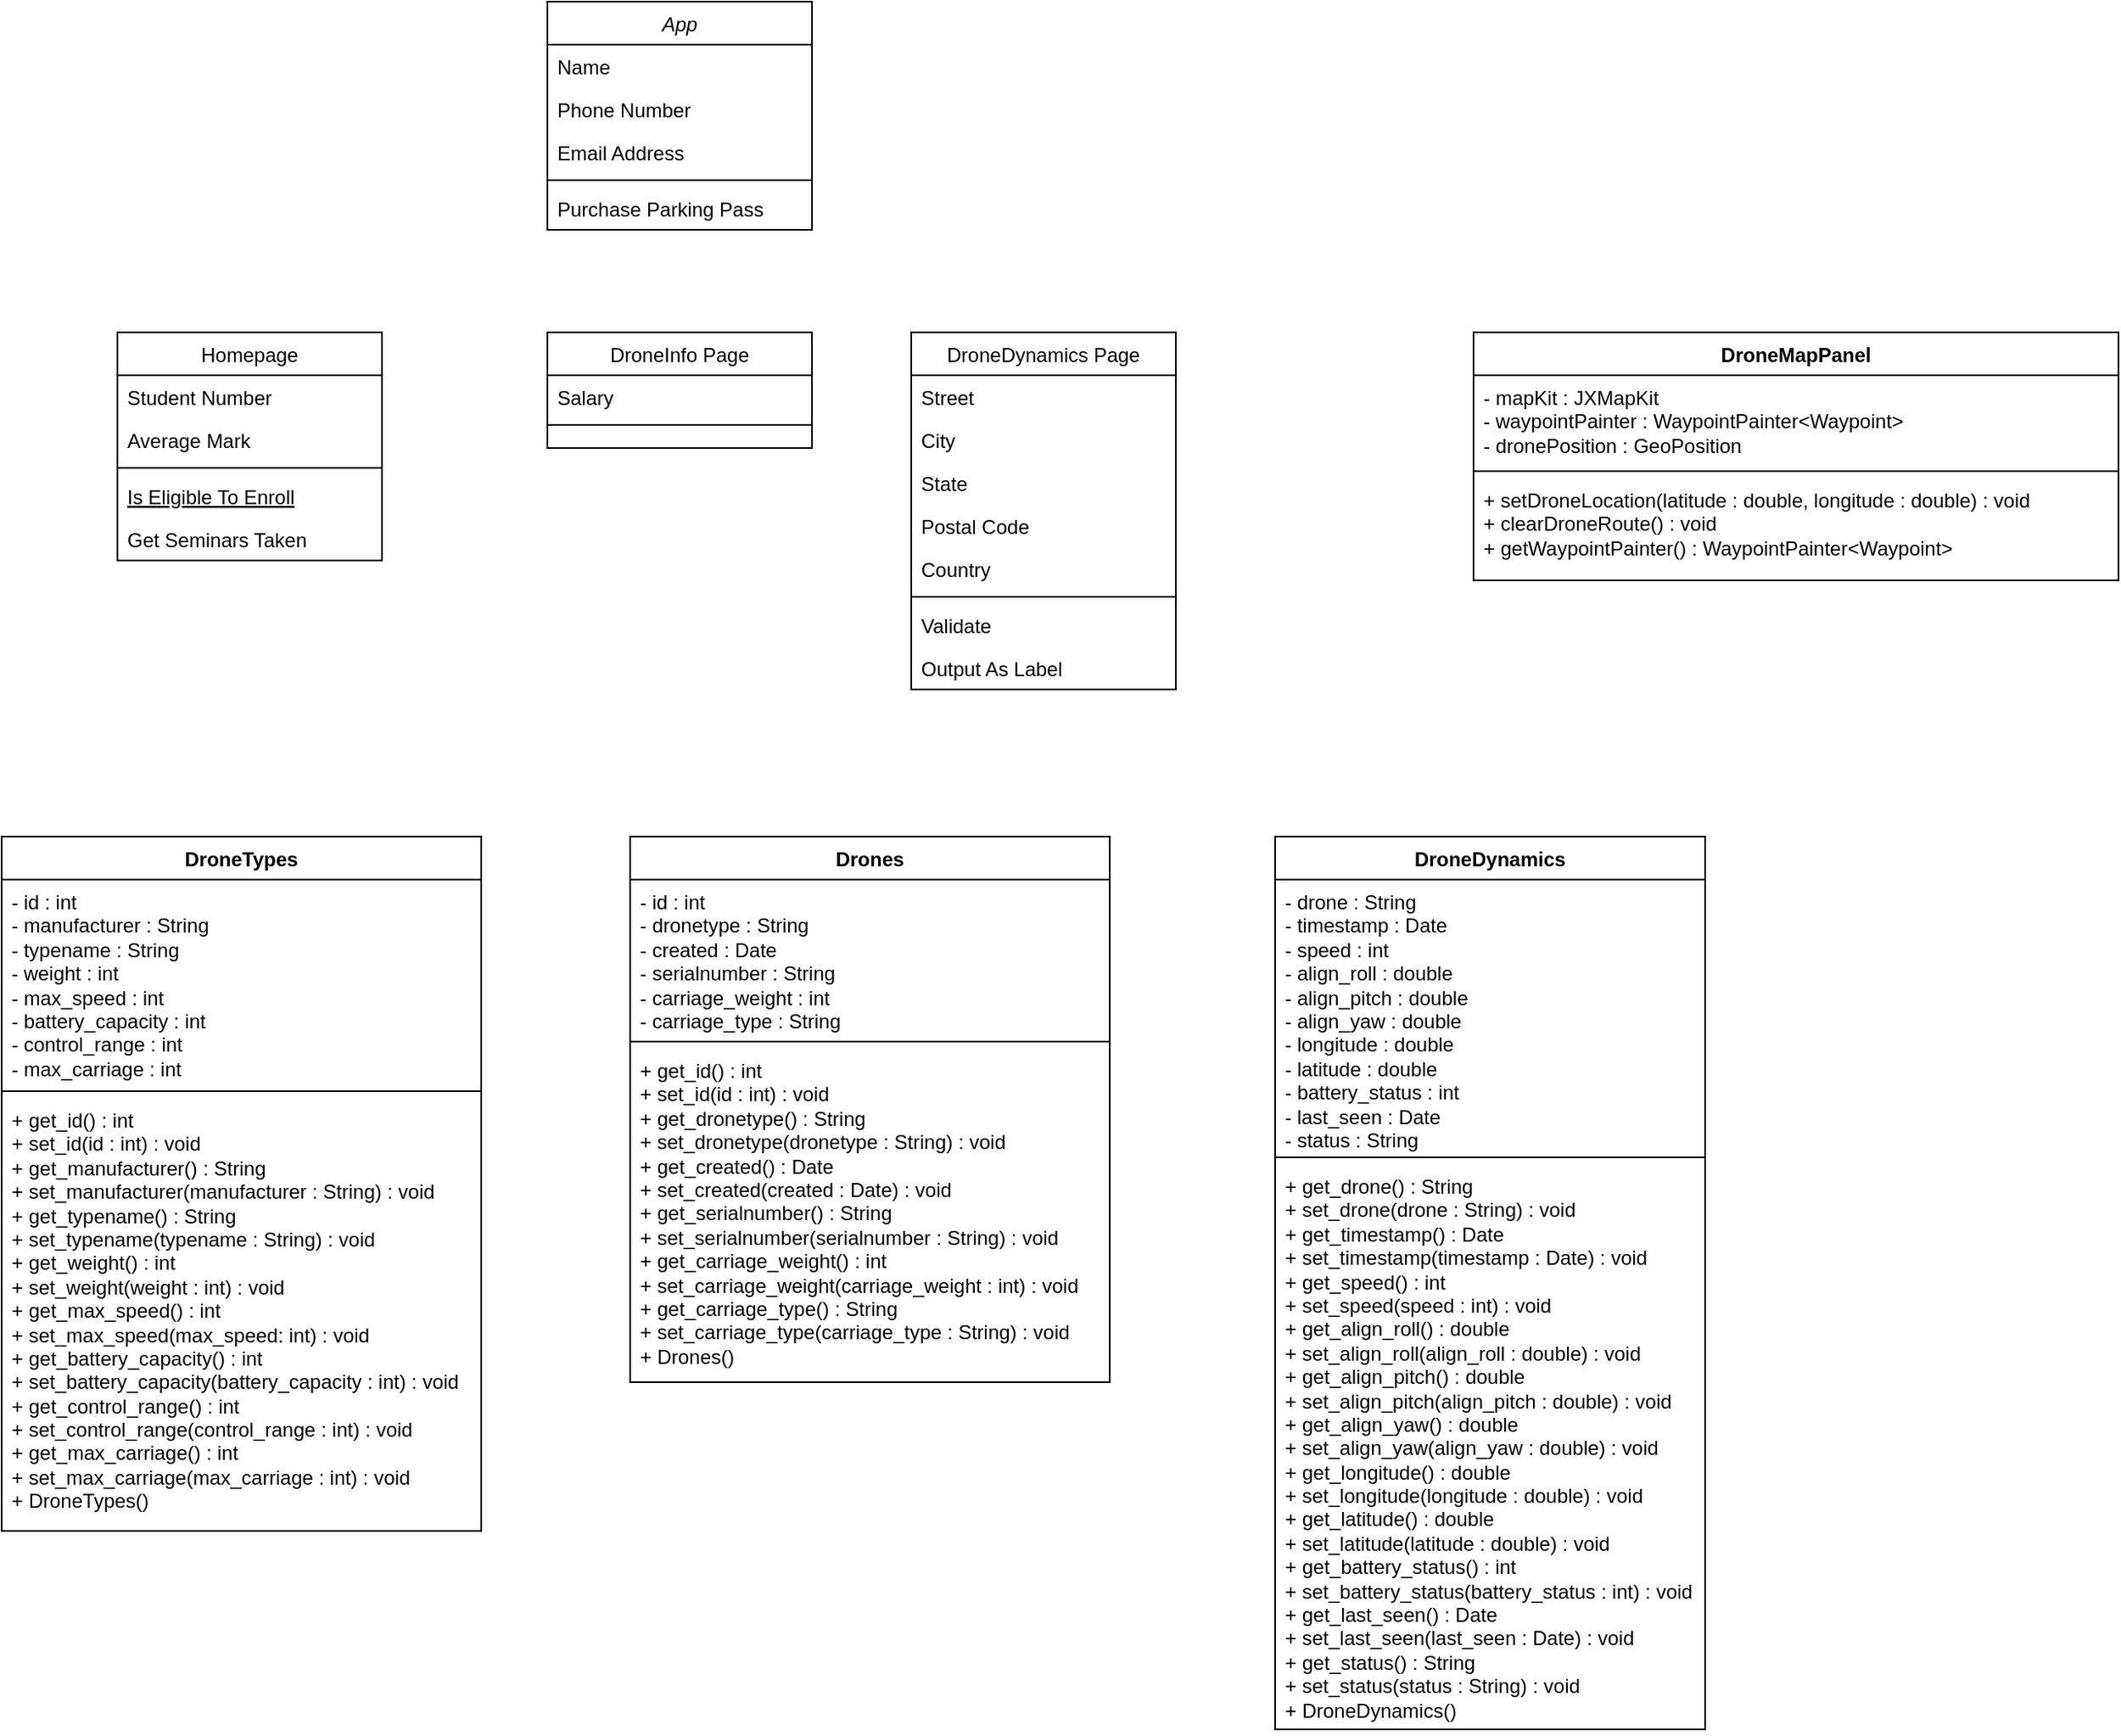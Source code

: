 <mxfile version="22.1.17" type="github">
  <diagram id="C5RBs43oDa-KdzZeNtuy" name="Page-1">
    <mxGraphModel dx="1364" dy="795" grid="1" gridSize="10" guides="1" tooltips="1" connect="1" arrows="1" fold="1" page="1" pageScale="1" pageWidth="827" pageHeight="1169" math="0" shadow="0">
      <root>
        <mxCell id="WIyWlLk6GJQsqaUBKTNV-0" />
        <mxCell id="WIyWlLk6GJQsqaUBKTNV-1" parent="WIyWlLk6GJQsqaUBKTNV-0" />
        <mxCell id="zkfFHV4jXpPFQw0GAbJ--0" value="App" style="swimlane;fontStyle=2;align=center;verticalAlign=top;childLayout=stackLayout;horizontal=1;startSize=26;horizontalStack=0;resizeParent=1;resizeLast=0;collapsible=1;marginBottom=0;rounded=0;shadow=0;strokeWidth=1;" parent="WIyWlLk6GJQsqaUBKTNV-1" vertex="1">
          <mxGeometry x="330" y="80" width="160" height="138" as="geometry">
            <mxRectangle x="230" y="140" width="160" height="26" as="alternateBounds" />
          </mxGeometry>
        </mxCell>
        <mxCell id="zkfFHV4jXpPFQw0GAbJ--1" value="Name" style="text;align=left;verticalAlign=top;spacingLeft=4;spacingRight=4;overflow=hidden;rotatable=0;points=[[0,0.5],[1,0.5]];portConstraint=eastwest;" parent="zkfFHV4jXpPFQw0GAbJ--0" vertex="1">
          <mxGeometry y="26" width="160" height="26" as="geometry" />
        </mxCell>
        <mxCell id="zkfFHV4jXpPFQw0GAbJ--2" value="Phone Number" style="text;align=left;verticalAlign=top;spacingLeft=4;spacingRight=4;overflow=hidden;rotatable=0;points=[[0,0.5],[1,0.5]];portConstraint=eastwest;rounded=0;shadow=0;html=0;" parent="zkfFHV4jXpPFQw0GAbJ--0" vertex="1">
          <mxGeometry y="52" width="160" height="26" as="geometry" />
        </mxCell>
        <mxCell id="zkfFHV4jXpPFQw0GAbJ--3" value="Email Address" style="text;align=left;verticalAlign=top;spacingLeft=4;spacingRight=4;overflow=hidden;rotatable=0;points=[[0,0.5],[1,0.5]];portConstraint=eastwest;rounded=0;shadow=0;html=0;" parent="zkfFHV4jXpPFQw0GAbJ--0" vertex="1">
          <mxGeometry y="78" width="160" height="26" as="geometry" />
        </mxCell>
        <mxCell id="zkfFHV4jXpPFQw0GAbJ--4" value="" style="line;html=1;strokeWidth=1;align=left;verticalAlign=middle;spacingTop=-1;spacingLeft=3;spacingRight=3;rotatable=0;labelPosition=right;points=[];portConstraint=eastwest;" parent="zkfFHV4jXpPFQw0GAbJ--0" vertex="1">
          <mxGeometry y="104" width="160" height="8" as="geometry" />
        </mxCell>
        <mxCell id="zkfFHV4jXpPFQw0GAbJ--5" value="Purchase Parking Pass" style="text;align=left;verticalAlign=top;spacingLeft=4;spacingRight=4;overflow=hidden;rotatable=0;points=[[0,0.5],[1,0.5]];portConstraint=eastwest;" parent="zkfFHV4jXpPFQw0GAbJ--0" vertex="1">
          <mxGeometry y="112" width="160" height="26" as="geometry" />
        </mxCell>
        <mxCell id="zkfFHV4jXpPFQw0GAbJ--6" value="Homepage" style="swimlane;fontStyle=0;align=center;verticalAlign=top;childLayout=stackLayout;horizontal=1;startSize=26;horizontalStack=0;resizeParent=1;resizeLast=0;collapsible=1;marginBottom=0;rounded=0;shadow=0;strokeWidth=1;" parent="WIyWlLk6GJQsqaUBKTNV-1" vertex="1">
          <mxGeometry x="70" y="280" width="160" height="138" as="geometry">
            <mxRectangle x="130" y="380" width="160" height="26" as="alternateBounds" />
          </mxGeometry>
        </mxCell>
        <mxCell id="zkfFHV4jXpPFQw0GAbJ--7" value="Student Number" style="text;align=left;verticalAlign=top;spacingLeft=4;spacingRight=4;overflow=hidden;rotatable=0;points=[[0,0.5],[1,0.5]];portConstraint=eastwest;" parent="zkfFHV4jXpPFQw0GAbJ--6" vertex="1">
          <mxGeometry y="26" width="160" height="26" as="geometry" />
        </mxCell>
        <mxCell id="zkfFHV4jXpPFQw0GAbJ--8" value="Average Mark" style="text;align=left;verticalAlign=top;spacingLeft=4;spacingRight=4;overflow=hidden;rotatable=0;points=[[0,0.5],[1,0.5]];portConstraint=eastwest;rounded=0;shadow=0;html=0;" parent="zkfFHV4jXpPFQw0GAbJ--6" vertex="1">
          <mxGeometry y="52" width="160" height="26" as="geometry" />
        </mxCell>
        <mxCell id="zkfFHV4jXpPFQw0GAbJ--9" value="" style="line;html=1;strokeWidth=1;align=left;verticalAlign=middle;spacingTop=-1;spacingLeft=3;spacingRight=3;rotatable=0;labelPosition=right;points=[];portConstraint=eastwest;" parent="zkfFHV4jXpPFQw0GAbJ--6" vertex="1">
          <mxGeometry y="78" width="160" height="8" as="geometry" />
        </mxCell>
        <mxCell id="zkfFHV4jXpPFQw0GAbJ--10" value="Is Eligible To Enroll" style="text;align=left;verticalAlign=top;spacingLeft=4;spacingRight=4;overflow=hidden;rotatable=0;points=[[0,0.5],[1,0.5]];portConstraint=eastwest;fontStyle=4" parent="zkfFHV4jXpPFQw0GAbJ--6" vertex="1">
          <mxGeometry y="86" width="160" height="26" as="geometry" />
        </mxCell>
        <mxCell id="zkfFHV4jXpPFQw0GAbJ--11" value="Get Seminars Taken" style="text;align=left;verticalAlign=top;spacingLeft=4;spacingRight=4;overflow=hidden;rotatable=0;points=[[0,0.5],[1,0.5]];portConstraint=eastwest;" parent="zkfFHV4jXpPFQw0GAbJ--6" vertex="1">
          <mxGeometry y="112" width="160" height="26" as="geometry" />
        </mxCell>
        <mxCell id="zkfFHV4jXpPFQw0GAbJ--13" value="DroneInfo Page" style="swimlane;fontStyle=0;align=center;verticalAlign=top;childLayout=stackLayout;horizontal=1;startSize=26;horizontalStack=0;resizeParent=1;resizeLast=0;collapsible=1;marginBottom=0;rounded=0;shadow=0;strokeWidth=1;" parent="WIyWlLk6GJQsqaUBKTNV-1" vertex="1">
          <mxGeometry x="330" y="280" width="160" height="70" as="geometry">
            <mxRectangle x="340" y="380" width="170" height="26" as="alternateBounds" />
          </mxGeometry>
        </mxCell>
        <mxCell id="zkfFHV4jXpPFQw0GAbJ--14" value="Salary" style="text;align=left;verticalAlign=top;spacingLeft=4;spacingRight=4;overflow=hidden;rotatable=0;points=[[0,0.5],[1,0.5]];portConstraint=eastwest;" parent="zkfFHV4jXpPFQw0GAbJ--13" vertex="1">
          <mxGeometry y="26" width="160" height="26" as="geometry" />
        </mxCell>
        <mxCell id="zkfFHV4jXpPFQw0GAbJ--15" value="" style="line;html=1;strokeWidth=1;align=left;verticalAlign=middle;spacingTop=-1;spacingLeft=3;spacingRight=3;rotatable=0;labelPosition=right;points=[];portConstraint=eastwest;" parent="zkfFHV4jXpPFQw0GAbJ--13" vertex="1">
          <mxGeometry y="52" width="160" height="8" as="geometry" />
        </mxCell>
        <mxCell id="zkfFHV4jXpPFQw0GAbJ--17" value="DroneDynamics Page" style="swimlane;fontStyle=0;align=center;verticalAlign=top;childLayout=stackLayout;horizontal=1;startSize=26;horizontalStack=0;resizeParent=1;resizeLast=0;collapsible=1;marginBottom=0;rounded=0;shadow=0;strokeWidth=1;" parent="WIyWlLk6GJQsqaUBKTNV-1" vertex="1">
          <mxGeometry x="550" y="280" width="160" height="216" as="geometry">
            <mxRectangle x="550" y="140" width="160" height="26" as="alternateBounds" />
          </mxGeometry>
        </mxCell>
        <mxCell id="zkfFHV4jXpPFQw0GAbJ--18" value="Street" style="text;align=left;verticalAlign=top;spacingLeft=4;spacingRight=4;overflow=hidden;rotatable=0;points=[[0,0.5],[1,0.5]];portConstraint=eastwest;" parent="zkfFHV4jXpPFQw0GAbJ--17" vertex="1">
          <mxGeometry y="26" width="160" height="26" as="geometry" />
        </mxCell>
        <mxCell id="zkfFHV4jXpPFQw0GAbJ--19" value="City" style="text;align=left;verticalAlign=top;spacingLeft=4;spacingRight=4;overflow=hidden;rotatable=0;points=[[0,0.5],[1,0.5]];portConstraint=eastwest;rounded=0;shadow=0;html=0;" parent="zkfFHV4jXpPFQw0GAbJ--17" vertex="1">
          <mxGeometry y="52" width="160" height="26" as="geometry" />
        </mxCell>
        <mxCell id="zkfFHV4jXpPFQw0GAbJ--20" value="State" style="text;align=left;verticalAlign=top;spacingLeft=4;spacingRight=4;overflow=hidden;rotatable=0;points=[[0,0.5],[1,0.5]];portConstraint=eastwest;rounded=0;shadow=0;html=0;" parent="zkfFHV4jXpPFQw0GAbJ--17" vertex="1">
          <mxGeometry y="78" width="160" height="26" as="geometry" />
        </mxCell>
        <mxCell id="zkfFHV4jXpPFQw0GAbJ--21" value="Postal Code" style="text;align=left;verticalAlign=top;spacingLeft=4;spacingRight=4;overflow=hidden;rotatable=0;points=[[0,0.5],[1,0.5]];portConstraint=eastwest;rounded=0;shadow=0;html=0;" parent="zkfFHV4jXpPFQw0GAbJ--17" vertex="1">
          <mxGeometry y="104" width="160" height="26" as="geometry" />
        </mxCell>
        <mxCell id="zkfFHV4jXpPFQw0GAbJ--22" value="Country" style="text;align=left;verticalAlign=top;spacingLeft=4;spacingRight=4;overflow=hidden;rotatable=0;points=[[0,0.5],[1,0.5]];portConstraint=eastwest;rounded=0;shadow=0;html=0;" parent="zkfFHV4jXpPFQw0GAbJ--17" vertex="1">
          <mxGeometry y="130" width="160" height="26" as="geometry" />
        </mxCell>
        <mxCell id="zkfFHV4jXpPFQw0GAbJ--23" value="" style="line;html=1;strokeWidth=1;align=left;verticalAlign=middle;spacingTop=-1;spacingLeft=3;spacingRight=3;rotatable=0;labelPosition=right;points=[];portConstraint=eastwest;" parent="zkfFHV4jXpPFQw0GAbJ--17" vertex="1">
          <mxGeometry y="156" width="160" height="8" as="geometry" />
        </mxCell>
        <mxCell id="zkfFHV4jXpPFQw0GAbJ--24" value="Validate" style="text;align=left;verticalAlign=top;spacingLeft=4;spacingRight=4;overflow=hidden;rotatable=0;points=[[0,0.5],[1,0.5]];portConstraint=eastwest;" parent="zkfFHV4jXpPFQw0GAbJ--17" vertex="1">
          <mxGeometry y="164" width="160" height="26" as="geometry" />
        </mxCell>
        <mxCell id="zkfFHV4jXpPFQw0GAbJ--25" value="Output As Label" style="text;align=left;verticalAlign=top;spacingLeft=4;spacingRight=4;overflow=hidden;rotatable=0;points=[[0,0.5],[1,0.5]];portConstraint=eastwest;" parent="zkfFHV4jXpPFQw0GAbJ--17" vertex="1">
          <mxGeometry y="190" width="160" height="26" as="geometry" />
        </mxCell>
        <mxCell id="ezU55_HowOdJxXUAR7C2-4" value="DroneTypes" style="swimlane;fontStyle=1;align=center;verticalAlign=top;childLayout=stackLayout;horizontal=1;startSize=26;horizontalStack=0;resizeParent=1;resizeParentMax=0;resizeLast=0;collapsible=1;marginBottom=0;whiteSpace=wrap;html=1;" vertex="1" parent="WIyWlLk6GJQsqaUBKTNV-1">
          <mxGeometry y="585" width="290" height="420" as="geometry" />
        </mxCell>
        <mxCell id="ezU55_HowOdJxXUAR7C2-5" value="&lt;div&gt;- id : int&lt;/div&gt;&lt;div&gt;- manufacturer : String&lt;/div&gt;&lt;div&gt;- typename : String&lt;/div&gt;&lt;div&gt;- weight : int&lt;/div&gt;&lt;div&gt;- max_speed : int&lt;/div&gt;&lt;div&gt;- battery_capacity : int&lt;/div&gt;&lt;div&gt;- control_range : int&lt;/div&gt;&lt;div&gt;- max_carriage : int&lt;br&gt;&lt;/div&gt;&lt;div&gt;&lt;br&gt;&lt;/div&gt;" style="text;strokeColor=none;fillColor=none;align=left;verticalAlign=top;spacingLeft=4;spacingRight=4;overflow=hidden;rotatable=0;points=[[0,0.5],[1,0.5]];portConstraint=eastwest;whiteSpace=wrap;html=1;" vertex="1" parent="ezU55_HowOdJxXUAR7C2-4">
          <mxGeometry y="26" width="290" height="124" as="geometry" />
        </mxCell>
        <mxCell id="ezU55_HowOdJxXUAR7C2-6" value="" style="line;strokeWidth=1;fillColor=none;align=left;verticalAlign=middle;spacingTop=-1;spacingLeft=3;spacingRight=3;rotatable=0;labelPosition=right;points=[];portConstraint=eastwest;strokeColor=inherit;" vertex="1" parent="ezU55_HowOdJxXUAR7C2-4">
          <mxGeometry y="150" width="290" height="8" as="geometry" />
        </mxCell>
        <mxCell id="ezU55_HowOdJxXUAR7C2-7" value="&lt;div&gt;+ get_id() : int&lt;/div&gt;&lt;div&gt;+ set_id(id : int) : void&lt;/div&gt;&lt;div&gt;+ get_manufacturer() : String&lt;/div&gt;&lt;div&gt;+ set_manufacturer(manufacturer : String) : void&lt;/div&gt;&lt;div&gt;+ get_typename() : String&lt;/div&gt;&lt;div&gt;+ set_typename(typename : String) : void&lt;/div&gt;&lt;div&gt;+ get_weight() : int&lt;/div&gt;&lt;div&gt;+ set_weight(weight : int) : void&lt;/div&gt;&lt;div&gt;+ get_max_speed() : int&lt;/div&gt;&lt;div&gt;+ set_max_speed(max_speed: int) : void&lt;/div&gt;&lt;div&gt;+ get_battery_capacity() : int&lt;br&gt;&lt;/div&gt;&lt;div&gt;+ set_battery_capacity(battery_capacity : int) : void&lt;/div&gt;&lt;div&gt;+ get_control_range() : int&lt;/div&gt;&lt;div&gt;+ set_control_range(control_range : int) : void&lt;/div&gt;&lt;div&gt;+ get_max_carriage() : int&lt;/div&gt;&lt;div&gt;+ set_max_carriage(max_carriage : int) : void&amp;nbsp; &lt;br&gt;&lt;/div&gt;&lt;div&gt;+ DroneTypes()&lt;br&gt;&lt;/div&gt;&lt;div&gt;&lt;br&gt;&lt;/div&gt;" style="text;strokeColor=none;fillColor=none;align=left;verticalAlign=top;spacingLeft=4;spacingRight=4;overflow=hidden;rotatable=0;points=[[0,0.5],[1,0.5]];portConstraint=eastwest;whiteSpace=wrap;html=1;" vertex="1" parent="ezU55_HowOdJxXUAR7C2-4">
          <mxGeometry y="158" width="290" height="262" as="geometry" />
        </mxCell>
        <mxCell id="ezU55_HowOdJxXUAR7C2-8" value="Drones" style="swimlane;fontStyle=1;align=center;verticalAlign=top;childLayout=stackLayout;horizontal=1;startSize=26;horizontalStack=0;resizeParent=1;resizeParentMax=0;resizeLast=0;collapsible=1;marginBottom=0;whiteSpace=wrap;html=1;" vertex="1" parent="WIyWlLk6GJQsqaUBKTNV-1">
          <mxGeometry x="380" y="585" width="290" height="330" as="geometry" />
        </mxCell>
        <mxCell id="ezU55_HowOdJxXUAR7C2-9" value="&lt;div&gt;- id : int&lt;/div&gt;&lt;div&gt;- dronetype : String&lt;/div&gt;&lt;div&gt;- created : Date&lt;/div&gt;&lt;div&gt;- serialnumber : String&lt;/div&gt;&lt;div&gt;- carriage_weight : int&lt;/div&gt;&lt;div&gt;- carriage_type : String&lt;br&gt;&lt;/div&gt;" style="text;strokeColor=none;fillColor=none;align=left;verticalAlign=top;spacingLeft=4;spacingRight=4;overflow=hidden;rotatable=0;points=[[0,0.5],[1,0.5]];portConstraint=eastwest;whiteSpace=wrap;html=1;" vertex="1" parent="ezU55_HowOdJxXUAR7C2-8">
          <mxGeometry y="26" width="290" height="94" as="geometry" />
        </mxCell>
        <mxCell id="ezU55_HowOdJxXUAR7C2-10" value="" style="line;strokeWidth=1;fillColor=none;align=left;verticalAlign=middle;spacingTop=-1;spacingLeft=3;spacingRight=3;rotatable=0;labelPosition=right;points=[];portConstraint=eastwest;strokeColor=inherit;" vertex="1" parent="ezU55_HowOdJxXUAR7C2-8">
          <mxGeometry y="120" width="290" height="8" as="geometry" />
        </mxCell>
        <mxCell id="ezU55_HowOdJxXUAR7C2-11" value="&lt;div&gt;+ get_id() : int&lt;/div&gt;&lt;div&gt;+ set_id(id : int) : void&lt;/div&gt;&lt;div&gt;+ get_dronetype() : String&lt;/div&gt;&lt;div&gt;+ set_dronetype(dronetype : String) : void &lt;br&gt;&lt;/div&gt;&lt;div&gt;+ get_created() : Date&lt;/div&gt;&lt;div&gt;+ set_created(created : Date) : void&lt;/div&gt;&lt;div&gt;+ get_serialnumber() : String&lt;/div&gt;&lt;div&gt;+ set_serialnumber(serialnumber : String) : void&lt;br&gt;&lt;/div&gt;&lt;div&gt;+ get_carriage_weight() : int&lt;/div&gt;&lt;div&gt;+ set_carriage_weight(carriage_weight : int) : void&lt;/div&gt;&lt;div&gt;+ get_carriage_type() : String&lt;/div&gt;&lt;div&gt;+ set_carriage_type(carriage_type : String) : void&lt;/div&gt;&lt;div&gt;+ Drones()&lt;br&gt;&lt;/div&gt;" style="text;strokeColor=none;fillColor=none;align=left;verticalAlign=top;spacingLeft=4;spacingRight=4;overflow=hidden;rotatable=0;points=[[0,0.5],[1,0.5]];portConstraint=eastwest;whiteSpace=wrap;html=1;" vertex="1" parent="ezU55_HowOdJxXUAR7C2-8">
          <mxGeometry y="128" width="290" height="202" as="geometry" />
        </mxCell>
        <mxCell id="ezU55_HowOdJxXUAR7C2-12" value="DroneDynamics" style="swimlane;fontStyle=1;align=center;verticalAlign=top;childLayout=stackLayout;horizontal=1;startSize=26;horizontalStack=0;resizeParent=1;resizeParentMax=0;resizeLast=0;collapsible=1;marginBottom=0;whiteSpace=wrap;html=1;" vertex="1" parent="WIyWlLk6GJQsqaUBKTNV-1">
          <mxGeometry x="770" y="585" width="260" height="540" as="geometry" />
        </mxCell>
        <mxCell id="ezU55_HowOdJxXUAR7C2-13" value="&lt;div&gt;- drone : String&lt;/div&gt;&lt;div&gt;- timestamp : Date&lt;/div&gt;&lt;div&gt;- speed : int&lt;/div&gt;&lt;div&gt;- align_roll : double&lt;/div&gt;&lt;div&gt;- align_pitch : double&lt;/div&gt;&lt;div&gt;- align_yaw : double&lt;/div&gt;&lt;div&gt;- longitude : double&lt;/div&gt;&lt;div&gt;- latitude : double&lt;/div&gt;&lt;div&gt;- battery_status : int&lt;/div&gt;&lt;div&gt;- last_seen : Date&lt;/div&gt;&lt;div&gt;- status : String&lt;br&gt;&lt;/div&gt;" style="text;strokeColor=none;fillColor=none;align=left;verticalAlign=top;spacingLeft=4;spacingRight=4;overflow=hidden;rotatable=0;points=[[0,0.5],[1,0.5]];portConstraint=eastwest;whiteSpace=wrap;html=1;" vertex="1" parent="ezU55_HowOdJxXUAR7C2-12">
          <mxGeometry y="26" width="260" height="164" as="geometry" />
        </mxCell>
        <mxCell id="ezU55_HowOdJxXUAR7C2-14" value="" style="line;strokeWidth=1;fillColor=none;align=left;verticalAlign=middle;spacingTop=-1;spacingLeft=3;spacingRight=3;rotatable=0;labelPosition=right;points=[];portConstraint=eastwest;strokeColor=inherit;" vertex="1" parent="ezU55_HowOdJxXUAR7C2-12">
          <mxGeometry y="190" width="260" height="8" as="geometry" />
        </mxCell>
        <mxCell id="ezU55_HowOdJxXUAR7C2-15" value="&lt;div&gt;+ get_drone() : String&lt;/div&gt;&lt;div&gt;+ set_drone(drone : String) : void&lt;/div&gt;&lt;div&gt;+ get_timestamp() : Date&lt;/div&gt;&lt;div&gt;+ set_timestamp(timestamp : Date) : void&lt;br&gt;&lt;/div&gt;&lt;div&gt;+ get_speed() : int&lt;/div&gt;&lt;div&gt;+ set_speed(speed : int) : void&lt;/div&gt;&lt;div&gt;+ get_align_roll() : double&lt;/div&gt;&lt;div&gt;+ set_align_roll(align_roll : double) : void&lt;/div&gt;&lt;div&gt;+ get_align_pitch() : double&lt;br&gt;&lt;/div&gt;&lt;div&gt;+ set_align_pitch(align_pitch : double) : void&lt;/div&gt;&lt;div&gt;+ get_align_yaw() : double&lt;/div&gt;&lt;div&gt;+ set_align_yaw(align_yaw : double) : void&lt;/div&gt;&lt;div&gt;+ get_longitude() : double&lt;/div&gt;&lt;div&gt;+ set_longitude(longitude : double) : void&lt;/div&gt;&lt;div&gt;+ get_latitude() : double&lt;/div&gt;&lt;div&gt;+ set_latitude(latitude : double) : void&lt;/div&gt;&lt;div&gt;+ get_battery_status() : int&lt;/div&gt;&lt;div&gt;+ set_battery_status(battery_status : int) : void&lt;/div&gt;&lt;div&gt;+ get_last_seen() : Date&lt;/div&gt;&lt;div&gt;+ set_last_seen(last_seen : Date) : void&lt;/div&gt;&lt;div&gt;+ get_status() : String&lt;/div&gt;&lt;div&gt;+ set_status(status : String) : void&lt;/div&gt;&lt;div&gt;+ DroneDynamics()&lt;br&gt;&lt;/div&gt;&lt;div&gt;&lt;br&gt;&lt;/div&gt;" style="text;strokeColor=none;fillColor=none;align=left;verticalAlign=top;spacingLeft=4;spacingRight=4;overflow=hidden;rotatable=0;points=[[0,0.5],[1,0.5]];portConstraint=eastwest;whiteSpace=wrap;html=1;" vertex="1" parent="ezU55_HowOdJxXUAR7C2-12">
          <mxGeometry y="198" width="260" height="342" as="geometry" />
        </mxCell>
        <mxCell id="ezU55_HowOdJxXUAR7C2-16" value="DroneMapPanel" style="swimlane;fontStyle=1;align=center;verticalAlign=top;childLayout=stackLayout;horizontal=1;startSize=26;horizontalStack=0;resizeParent=1;resizeParentMax=0;resizeLast=0;collapsible=1;marginBottom=0;whiteSpace=wrap;html=1;" vertex="1" parent="WIyWlLk6GJQsqaUBKTNV-1">
          <mxGeometry x="890" y="280" width="390" height="150" as="geometry" />
        </mxCell>
        <mxCell id="ezU55_HowOdJxXUAR7C2-17" value="&lt;div&gt;- mapKit : JXMapKit&lt;/div&gt;&lt;div&gt;- waypointPainter : WaypointPainter&amp;lt;Waypoint&amp;gt;&lt;/div&gt;&lt;div&gt;- dronePosition : GeoPosition&lt;br&gt;&lt;/div&gt;" style="text;strokeColor=none;fillColor=none;align=left;verticalAlign=top;spacingLeft=4;spacingRight=4;overflow=hidden;rotatable=0;points=[[0,0.5],[1,0.5]];portConstraint=eastwest;whiteSpace=wrap;html=1;" vertex="1" parent="ezU55_HowOdJxXUAR7C2-16">
          <mxGeometry y="26" width="390" height="54" as="geometry" />
        </mxCell>
        <mxCell id="ezU55_HowOdJxXUAR7C2-18" value="" style="line;strokeWidth=1;fillColor=none;align=left;verticalAlign=middle;spacingTop=-1;spacingLeft=3;spacingRight=3;rotatable=0;labelPosition=right;points=[];portConstraint=eastwest;strokeColor=inherit;" vertex="1" parent="ezU55_HowOdJxXUAR7C2-16">
          <mxGeometry y="80" width="390" height="8" as="geometry" />
        </mxCell>
        <mxCell id="ezU55_HowOdJxXUAR7C2-19" value="&lt;div&gt;+ setDroneLocation(latitude : double, longitude : double) : void&lt;/div&gt;&lt;div&gt;+ clearDroneRoute() : void&lt;/div&gt;&lt;div&gt;+ getWaypointPainter() : WaypointPainter&amp;lt;Waypoint&amp;gt;&lt;br&gt;&lt;/div&gt;&lt;div&gt;&lt;br&gt;&lt;/div&gt;" style="text;strokeColor=none;fillColor=none;align=left;verticalAlign=top;spacingLeft=4;spacingRight=4;overflow=hidden;rotatable=0;points=[[0,0.5],[1,0.5]];portConstraint=eastwest;whiteSpace=wrap;html=1;" vertex="1" parent="ezU55_HowOdJxXUAR7C2-16">
          <mxGeometry y="88" width="390" height="62" as="geometry" />
        </mxCell>
      </root>
    </mxGraphModel>
  </diagram>
</mxfile>
